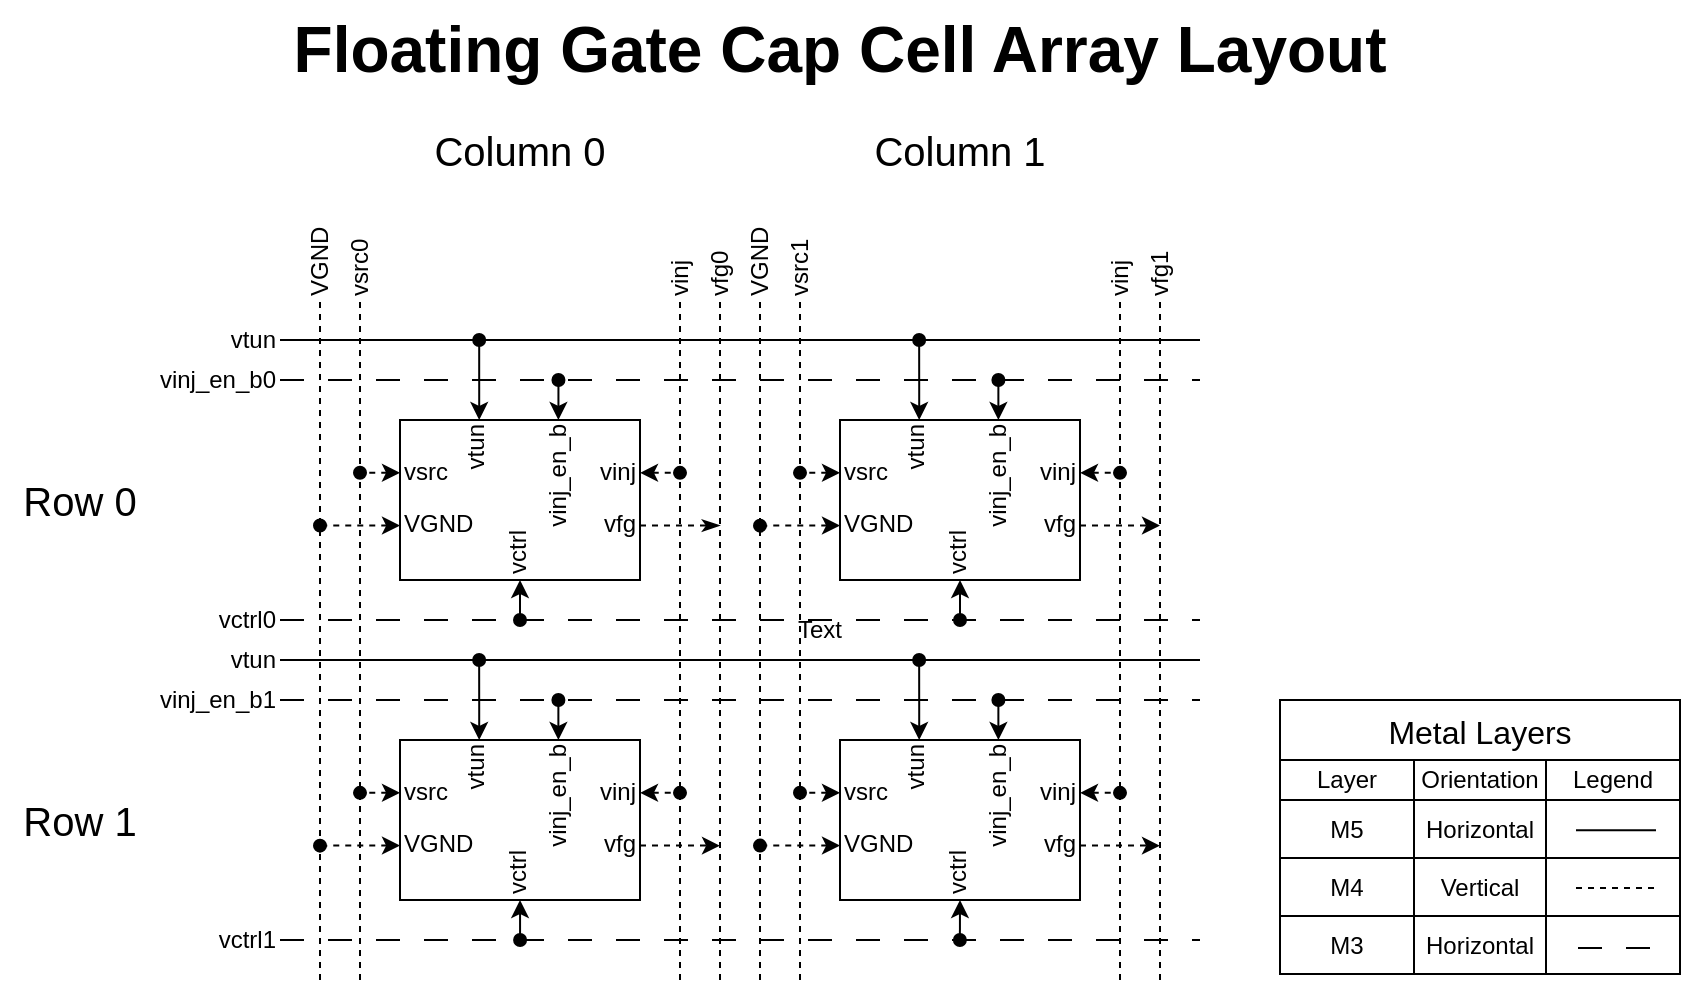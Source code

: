 <mxfile version="24.4.8" type="device">
  <diagram name="Page-1" id="WP8amh1ac4-oa1NOGIcv">
    <mxGraphModel dx="1500" dy="887" grid="1" gridSize="10" guides="1" tooltips="1" connect="1" arrows="1" fold="1" page="1" pageScale="1" pageWidth="1100" pageHeight="850" math="0" shadow="0">
      <root>
        <mxCell id="0" />
        <mxCell id="1" parent="0" />
        <mxCell id="0PVyEQNVEW0dhHPFvjW6-4" value="" style="endArrow=none;html=1;rounded=0;dashed=1;endFill=0;" edge="1" parent="1">
          <mxGeometry width="50" height="50" relative="1" as="geometry">
            <mxPoint x="460" y="520" as="sourcePoint" />
            <mxPoint x="460" y="180" as="targetPoint" />
          </mxGeometry>
        </mxCell>
        <mxCell id="0PVyEQNVEW0dhHPFvjW6-7" value="" style="endArrow=none;html=1;rounded=0;dashed=1;endFill=0;" edge="1" parent="1">
          <mxGeometry width="50" height="50" relative="1" as="geometry">
            <mxPoint x="300" y="520" as="sourcePoint" />
            <mxPoint x="300" y="180" as="targetPoint" />
          </mxGeometry>
        </mxCell>
        <mxCell id="0PVyEQNVEW0dhHPFvjW6-8" value="" style="endArrow=none;html=1;rounded=0;dashed=1;dashPattern=12 12;endFill=0;" edge="1" parent="1">
          <mxGeometry width="50" height="50" relative="1" as="geometry">
            <mxPoint x="260" y="220" as="sourcePoint" />
            <mxPoint x="720" y="220" as="targetPoint" />
          </mxGeometry>
        </mxCell>
        <mxCell id="0PVyEQNVEW0dhHPFvjW6-9" value="" style="endArrow=none;html=1;rounded=0;dashed=1;dashPattern=12 12;endFill=0;" edge="1" parent="1">
          <mxGeometry width="50" height="50" relative="1" as="geometry">
            <mxPoint x="260" y="340" as="sourcePoint" />
            <mxPoint x="720" y="340" as="targetPoint" />
          </mxGeometry>
        </mxCell>
        <mxCell id="0PVyEQNVEW0dhHPFvjW6-44" value="" style="endArrow=none;html=1;rounded=0;endFill=0;" edge="1" parent="1">
          <mxGeometry width="50" height="50" relative="1" as="geometry">
            <mxPoint x="260" y="200" as="sourcePoint" />
            <mxPoint x="720" y="200" as="targetPoint" />
          </mxGeometry>
        </mxCell>
        <mxCell id="0PVyEQNVEW0dhHPFvjW6-48" value="" style="group" vertex="1" connectable="0" parent="1">
          <mxGeometry x="760" y="380" width="200" height="137" as="geometry" />
        </mxCell>
        <mxCell id="0PVyEQNVEW0dhHPFvjW6-27" value="Metal Layers" style="shape=table;startSize=30;container=1;collapsible=0;childLayout=tableLayout;strokeColor=default;fontSize=16;fillColor=default;swimlaneHead=1;" vertex="1" parent="0PVyEQNVEW0dhHPFvjW6-48">
          <mxGeometry width="200" height="137" as="geometry" />
        </mxCell>
        <mxCell id="0PVyEQNVEW0dhHPFvjW6-28" value="" style="shape=tableRow;horizontal=0;startSize=0;swimlaneHead=0;swimlaneBody=0;strokeColor=inherit;top=0;left=0;bottom=0;right=0;collapsible=0;dropTarget=0;fillColor=none;points=[[0,0.5],[1,0.5]];portConstraint=eastwest;fontSize=16;" vertex="1" parent="0PVyEQNVEW0dhHPFvjW6-27">
          <mxGeometry y="30" width="200" height="20" as="geometry" />
        </mxCell>
        <mxCell id="0PVyEQNVEW0dhHPFvjW6-29" value="Layer" style="shape=partialRectangle;html=1;whiteSpace=wrap;connectable=0;strokeColor=default;overflow=hidden;fillColor=none;top=0;left=0;bottom=0;right=0;pointerEvents=1;fontSize=12;" vertex="1" parent="0PVyEQNVEW0dhHPFvjW6-28">
          <mxGeometry width="67" height="20" as="geometry">
            <mxRectangle width="67" height="20" as="alternateBounds" />
          </mxGeometry>
        </mxCell>
        <mxCell id="0PVyEQNVEW0dhHPFvjW6-30" value="Orientation" style="shape=partialRectangle;html=1;whiteSpace=wrap;connectable=0;strokeColor=default;overflow=hidden;fillColor=none;top=0;left=0;bottom=0;right=0;pointerEvents=1;fontSize=12;" vertex="1" parent="0PVyEQNVEW0dhHPFvjW6-28">
          <mxGeometry x="67" width="66" height="20" as="geometry">
            <mxRectangle width="66" height="20" as="alternateBounds" />
          </mxGeometry>
        </mxCell>
        <mxCell id="0PVyEQNVEW0dhHPFvjW6-31" value="Legend" style="shape=partialRectangle;html=1;whiteSpace=wrap;connectable=0;strokeColor=default;overflow=hidden;fillColor=none;top=0;left=0;bottom=0;right=0;pointerEvents=1;fontSize=12;" vertex="1" parent="0PVyEQNVEW0dhHPFvjW6-28">
          <mxGeometry x="133" width="67" height="20" as="geometry">
            <mxRectangle width="67" height="20" as="alternateBounds" />
          </mxGeometry>
        </mxCell>
        <mxCell id="0PVyEQNVEW0dhHPFvjW6-40" style="shape=tableRow;horizontal=0;startSize=0;swimlaneHead=0;swimlaneBody=0;strokeColor=inherit;top=0;left=0;bottom=0;right=0;collapsible=0;dropTarget=0;fillColor=none;points=[[0,0.5],[1,0.5]];portConstraint=eastwest;fontSize=16;" vertex="1" parent="0PVyEQNVEW0dhHPFvjW6-27">
          <mxGeometry y="50" width="200" height="29" as="geometry" />
        </mxCell>
        <mxCell id="0PVyEQNVEW0dhHPFvjW6-41" value="M5" style="shape=partialRectangle;html=1;whiteSpace=wrap;connectable=0;strokeColor=inherit;overflow=hidden;fillColor=none;top=0;left=0;bottom=0;right=0;pointerEvents=1;fontSize=12;" vertex="1" parent="0PVyEQNVEW0dhHPFvjW6-40">
          <mxGeometry width="67" height="29" as="geometry">
            <mxRectangle width="67" height="29" as="alternateBounds" />
          </mxGeometry>
        </mxCell>
        <mxCell id="0PVyEQNVEW0dhHPFvjW6-42" value="Horizontal" style="shape=partialRectangle;html=1;whiteSpace=wrap;connectable=0;strokeColor=inherit;overflow=hidden;fillColor=none;top=0;left=0;bottom=0;right=0;pointerEvents=1;fontSize=12;" vertex="1" parent="0PVyEQNVEW0dhHPFvjW6-40">
          <mxGeometry x="67" width="66" height="29" as="geometry">
            <mxRectangle width="66" height="29" as="alternateBounds" />
          </mxGeometry>
        </mxCell>
        <mxCell id="0PVyEQNVEW0dhHPFvjW6-43" style="shape=partialRectangle;html=1;whiteSpace=wrap;connectable=0;strokeColor=inherit;overflow=hidden;fillColor=none;top=0;left=0;bottom=0;right=0;pointerEvents=1;fontSize=12;" vertex="1" parent="0PVyEQNVEW0dhHPFvjW6-40">
          <mxGeometry x="133" width="67" height="29" as="geometry">
            <mxRectangle width="67" height="29" as="alternateBounds" />
          </mxGeometry>
        </mxCell>
        <mxCell id="0PVyEQNVEW0dhHPFvjW6-32" value="" style="shape=tableRow;horizontal=0;startSize=0;swimlaneHead=0;swimlaneBody=0;strokeColor=inherit;top=0;left=0;bottom=0;right=0;collapsible=0;dropTarget=0;fillColor=none;points=[[0,0.5],[1,0.5]];portConstraint=eastwest;fontSize=16;" vertex="1" parent="0PVyEQNVEW0dhHPFvjW6-27">
          <mxGeometry y="79" width="200" height="29" as="geometry" />
        </mxCell>
        <mxCell id="0PVyEQNVEW0dhHPFvjW6-33" value="M4" style="shape=partialRectangle;html=1;whiteSpace=wrap;connectable=0;strokeColor=inherit;overflow=hidden;fillColor=none;top=0;left=0;bottom=0;right=0;pointerEvents=1;fontSize=12;" vertex="1" parent="0PVyEQNVEW0dhHPFvjW6-32">
          <mxGeometry width="67" height="29" as="geometry">
            <mxRectangle width="67" height="29" as="alternateBounds" />
          </mxGeometry>
        </mxCell>
        <mxCell id="0PVyEQNVEW0dhHPFvjW6-34" value="Vertical" style="shape=partialRectangle;html=1;whiteSpace=wrap;connectable=0;strokeColor=inherit;overflow=hidden;fillColor=none;top=0;left=0;bottom=0;right=0;pointerEvents=1;fontSize=12;" vertex="1" parent="0PVyEQNVEW0dhHPFvjW6-32">
          <mxGeometry x="67" width="66" height="29" as="geometry">
            <mxRectangle width="66" height="29" as="alternateBounds" />
          </mxGeometry>
        </mxCell>
        <mxCell id="0PVyEQNVEW0dhHPFvjW6-35" value="" style="shape=partialRectangle;html=1;whiteSpace=wrap;connectable=0;strokeColor=inherit;overflow=hidden;fillColor=none;top=0;left=0;bottom=0;right=0;pointerEvents=1;fontSize=12;" vertex="1" parent="0PVyEQNVEW0dhHPFvjW6-32">
          <mxGeometry x="133" width="67" height="29" as="geometry">
            <mxRectangle width="67" height="29" as="alternateBounds" />
          </mxGeometry>
        </mxCell>
        <mxCell id="0PVyEQNVEW0dhHPFvjW6-36" value="" style="shape=tableRow;horizontal=0;startSize=0;swimlaneHead=0;swimlaneBody=0;strokeColor=inherit;top=0;left=0;bottom=0;right=0;collapsible=0;dropTarget=0;fillColor=none;points=[[0,0.5],[1,0.5]];portConstraint=eastwest;fontSize=16;" vertex="1" parent="0PVyEQNVEW0dhHPFvjW6-27">
          <mxGeometry y="108" width="200" height="29" as="geometry" />
        </mxCell>
        <mxCell id="0PVyEQNVEW0dhHPFvjW6-37" value="M3" style="shape=partialRectangle;html=1;whiteSpace=wrap;connectable=0;strokeColor=inherit;overflow=hidden;fillColor=none;top=0;left=0;bottom=0;right=0;pointerEvents=1;fontSize=12;" vertex="1" parent="0PVyEQNVEW0dhHPFvjW6-36">
          <mxGeometry width="67" height="29" as="geometry">
            <mxRectangle width="67" height="29" as="alternateBounds" />
          </mxGeometry>
        </mxCell>
        <mxCell id="0PVyEQNVEW0dhHPFvjW6-38" value="Horizontal" style="shape=partialRectangle;html=1;whiteSpace=wrap;connectable=0;strokeColor=inherit;overflow=hidden;fillColor=none;top=0;left=0;bottom=0;right=0;pointerEvents=1;fontSize=12;" vertex="1" parent="0PVyEQNVEW0dhHPFvjW6-36">
          <mxGeometry x="67" width="66" height="29" as="geometry">
            <mxRectangle width="66" height="29" as="alternateBounds" />
          </mxGeometry>
        </mxCell>
        <mxCell id="0PVyEQNVEW0dhHPFvjW6-39" value="" style="shape=partialRectangle;html=1;whiteSpace=wrap;connectable=0;strokeColor=inherit;overflow=hidden;fillColor=none;top=0;left=0;bottom=0;right=0;pointerEvents=1;fontSize=12;" vertex="1" parent="0PVyEQNVEW0dhHPFvjW6-36">
          <mxGeometry x="133" width="67" height="29" as="geometry">
            <mxRectangle width="67" height="29" as="alternateBounds" />
          </mxGeometry>
        </mxCell>
        <mxCell id="0PVyEQNVEW0dhHPFvjW6-45" value="" style="endArrow=none;html=1;rounded=0;endFill=0;" edge="1" parent="0PVyEQNVEW0dhHPFvjW6-48">
          <mxGeometry width="50" height="50" relative="1" as="geometry">
            <mxPoint x="148" y="65.16" as="sourcePoint" />
            <mxPoint x="188" y="65.16" as="targetPoint" />
          </mxGeometry>
        </mxCell>
        <mxCell id="0PVyEQNVEW0dhHPFvjW6-46" value="" style="endArrow=none;html=1;rounded=0;dashed=1;endFill=0;" edge="1" parent="0PVyEQNVEW0dhHPFvjW6-48">
          <mxGeometry width="50" height="50" relative="1" as="geometry">
            <mxPoint x="148" y="94" as="sourcePoint" />
            <mxPoint x="188" y="94" as="targetPoint" />
          </mxGeometry>
        </mxCell>
        <mxCell id="0PVyEQNVEW0dhHPFvjW6-47" value="" style="endArrow=none;html=1;rounded=0;dashed=1;dashPattern=12 12;endFill=0;" edge="1" parent="0PVyEQNVEW0dhHPFvjW6-48">
          <mxGeometry width="50" height="50" relative="1" as="geometry">
            <mxPoint x="149" y="124" as="sourcePoint" />
            <mxPoint x="189" y="124" as="targetPoint" />
          </mxGeometry>
        </mxCell>
        <mxCell id="0PVyEQNVEW0dhHPFvjW6-74" value="" style="endArrow=none;html=1;rounded=0;endFill=0;" edge="1" parent="1">
          <mxGeometry width="50" height="50" relative="1" as="geometry">
            <mxPoint x="260" y="360" as="sourcePoint" />
            <mxPoint x="720" y="360" as="targetPoint" />
          </mxGeometry>
        </mxCell>
        <mxCell id="0PVyEQNVEW0dhHPFvjW6-75" value="" style="endArrow=none;html=1;rounded=0;dashed=1;dashPattern=12 12;endFill=0;" edge="1" parent="1">
          <mxGeometry width="50" height="50" relative="1" as="geometry">
            <mxPoint x="260" y="380" as="sourcePoint" />
            <mxPoint x="720" y="380" as="targetPoint" />
          </mxGeometry>
        </mxCell>
        <mxCell id="0PVyEQNVEW0dhHPFvjW6-76" value="" style="endArrow=none;html=1;rounded=0;dashed=1;endFill=0;" edge="1" parent="1">
          <mxGeometry width="50" height="50" relative="1" as="geometry">
            <mxPoint x="480" y="520" as="sourcePoint" />
            <mxPoint x="480" y="180" as="targetPoint" />
          </mxGeometry>
        </mxCell>
        <mxCell id="0PVyEQNVEW0dhHPFvjW6-77" value="" style="endArrow=none;html=1;rounded=0;dashed=1;endFill=0;" edge="1" parent="1">
          <mxGeometry width="50" height="50" relative="1" as="geometry">
            <mxPoint x="680" y="520" as="sourcePoint" />
            <mxPoint x="680" y="180" as="targetPoint" />
          </mxGeometry>
        </mxCell>
        <mxCell id="0PVyEQNVEW0dhHPFvjW6-78" value="" style="endArrow=none;html=1;rounded=0;dashed=1;dashPattern=12 12;endFill=0;" edge="1" parent="1">
          <mxGeometry width="50" height="50" relative="1" as="geometry">
            <mxPoint x="260" y="500" as="sourcePoint" />
            <mxPoint x="720" y="500" as="targetPoint" />
          </mxGeometry>
        </mxCell>
        <mxCell id="0PVyEQNVEW0dhHPFvjW6-83" value="" style="endArrow=none;html=1;rounded=0;dashed=1;endFill=0;" edge="1" parent="1">
          <mxGeometry width="50" height="50" relative="1" as="geometry">
            <mxPoint x="280" y="520" as="sourcePoint" />
            <mxPoint x="280" y="180" as="targetPoint" />
          </mxGeometry>
        </mxCell>
        <mxCell id="0PVyEQNVEW0dhHPFvjW6-80" style="edgeStyle=orthogonalEdgeStyle;rounded=0;orthogonalLoop=1;jettySize=auto;html=1;exitX=0.33;exitY=0;exitDx=0;exitDy=0;exitPerimeter=0;startArrow=classic;startFill=1;endArrow=oval;endFill=1;" edge="1" parent="1" source="0PVyEQNVEW0dhHPFvjW6-1">
          <mxGeometry relative="1" as="geometry">
            <mxPoint x="359.597" y="200" as="targetPoint" />
          </mxGeometry>
        </mxCell>
        <mxCell id="0PVyEQNVEW0dhHPFvjW6-81" style="edgeStyle=orthogonalEdgeStyle;rounded=0;orthogonalLoop=1;jettySize=auto;html=1;exitX=0.66;exitY=0;exitDx=0;exitDy=0;exitPerimeter=0;endArrow=oval;endFill=1;startArrow=classic;startFill=1;dashed=1;dashPattern=12 12;" edge="1" parent="1" source="0PVyEQNVEW0dhHPFvjW6-1">
          <mxGeometry relative="1" as="geometry">
            <mxPoint x="399.231" y="220" as="targetPoint" />
          </mxGeometry>
        </mxCell>
        <mxCell id="0PVyEQNVEW0dhHPFvjW6-84" style="edgeStyle=orthogonalEdgeStyle;rounded=0;orthogonalLoop=1;jettySize=auto;html=1;exitX=0;exitY=0.33;exitDx=0;exitDy=0;exitPerimeter=0;startArrow=classic;startFill=1;endArrow=oval;endFill=1;dashed=1;" edge="1" parent="1" source="0PVyEQNVEW0dhHPFvjW6-1">
          <mxGeometry relative="1" as="geometry">
            <mxPoint x="300" y="266.363" as="targetPoint" />
          </mxGeometry>
        </mxCell>
        <mxCell id="0PVyEQNVEW0dhHPFvjW6-85" style="edgeStyle=orthogonalEdgeStyle;rounded=0;orthogonalLoop=1;jettySize=auto;html=1;exitX=0;exitY=0.66;exitDx=0;exitDy=0;exitPerimeter=0;startArrow=classic;startFill=1;endArrow=oval;endFill=1;dashed=1;" edge="1" parent="1" source="0PVyEQNVEW0dhHPFvjW6-1">
          <mxGeometry relative="1" as="geometry">
            <mxPoint x="280" y="292.772" as="targetPoint" />
          </mxGeometry>
        </mxCell>
        <mxCell id="0PVyEQNVEW0dhHPFvjW6-87" style="edgeStyle=orthogonalEdgeStyle;rounded=0;orthogonalLoop=1;jettySize=auto;html=1;exitX=0.5;exitY=1;exitDx=0;exitDy=0;exitPerimeter=0;dashed=1;dashPattern=12 12;endArrow=oval;endFill=1;startArrow=classic;startFill=1;" edge="1" parent="1" source="0PVyEQNVEW0dhHPFvjW6-1">
          <mxGeometry relative="1" as="geometry">
            <mxPoint x="380" y="340" as="targetPoint" />
          </mxGeometry>
        </mxCell>
        <mxCell id="0PVyEQNVEW0dhHPFvjW6-89" value="" style="group" vertex="1" connectable="0" parent="1">
          <mxGeometry x="320" y="240" width="120" height="80" as="geometry" />
        </mxCell>
        <mxCell id="0PVyEQNVEW0dhHPFvjW6-119" style="edgeStyle=orthogonalEdgeStyle;rounded=0;orthogonalLoop=1;jettySize=auto;html=1;exitX=1;exitY=0.33;exitDx=0;exitDy=0;exitPerimeter=0;startArrow=classic;startFill=1;endArrow=oval;endFill=1;dashed=1;" edge="1" parent="0PVyEQNVEW0dhHPFvjW6-89" source="0PVyEQNVEW0dhHPFvjW6-1">
          <mxGeometry relative="1" as="geometry">
            <mxPoint x="140" y="26.42" as="targetPoint" />
          </mxGeometry>
        </mxCell>
        <mxCell id="0PVyEQNVEW0dhHPFvjW6-120" style="edgeStyle=orthogonalEdgeStyle;rounded=0;orthogonalLoop=1;jettySize=auto;html=1;exitX=1;exitY=0.66;exitDx=0;exitDy=0;exitPerimeter=0;startArrow=none;startFill=0;endArrow=classicThin;endFill=1;dashed=1;" edge="1" parent="0PVyEQNVEW0dhHPFvjW6-89" source="0PVyEQNVEW0dhHPFvjW6-1">
          <mxGeometry relative="1" as="geometry">
            <mxPoint x="160" y="52.791" as="targetPoint" />
          </mxGeometry>
        </mxCell>
        <mxCell id="0PVyEQNVEW0dhHPFvjW6-1" value="" style="rounded=0;whiteSpace=wrap;html=1;points=[[0,0.33,0,0,0],[0,0.66,0,0,0],[0.33,0,0,0,0],[0.5,1,0,0,0],[0.66,0,0,0,0],[1,0.33,0,0,0],[1,0.66,0,0,0]];" vertex="1" parent="0PVyEQNVEW0dhHPFvjW6-89">
          <mxGeometry width="120" height="80" as="geometry" />
        </mxCell>
        <mxCell id="0PVyEQNVEW0dhHPFvjW6-2" value="vinj" style="text;html=1;align=right;verticalAlign=middle;whiteSpace=wrap;rounded=0;rotation=0;connectable=0;" vertex="1" parent="0PVyEQNVEW0dhHPFvjW6-89">
          <mxGeometry x="90" y="16" width="30" height="20" as="geometry" />
        </mxCell>
        <mxCell id="0PVyEQNVEW0dhHPFvjW6-3" value="vinj_en_b" style="text;html=1;align=right;verticalAlign=middle;whiteSpace=wrap;rounded=0;rotation=-90;connectable=0;" vertex="1" parent="0PVyEQNVEW0dhHPFvjW6-89">
          <mxGeometry x="49" y="20" width="60" height="20" as="geometry" />
        </mxCell>
        <mxCell id="0PVyEQNVEW0dhHPFvjW6-5" value="vsrc" style="text;html=1;align=left;verticalAlign=middle;whiteSpace=wrap;rounded=0;rotation=0;connectable=0;" vertex="1" parent="0PVyEQNVEW0dhHPFvjW6-89">
          <mxGeometry y="16" width="30" height="20" as="geometry" />
        </mxCell>
        <mxCell id="0PVyEQNVEW0dhHPFvjW6-6" value="vctrl" style="text;html=1;align=left;verticalAlign=middle;whiteSpace=wrap;rounded=0;rotation=-90;connectable=0;" vertex="1" parent="0PVyEQNVEW0dhHPFvjW6-89">
          <mxGeometry x="44" y="54" width="30" height="20" as="geometry" />
        </mxCell>
        <mxCell id="0PVyEQNVEW0dhHPFvjW6-10" value="vtun" style="text;html=1;align=right;verticalAlign=middle;whiteSpace=wrap;rounded=0;rotation=-90;connectable=0;" vertex="1" parent="0PVyEQNVEW0dhHPFvjW6-89">
          <mxGeometry x="23" y="5" width="30" height="20" as="geometry" />
        </mxCell>
        <mxCell id="0PVyEQNVEW0dhHPFvjW6-12" value="VGND" style="text;html=1;align=left;verticalAlign=middle;whiteSpace=wrap;rounded=0;rotation=0;connectable=0;" vertex="1" parent="0PVyEQNVEW0dhHPFvjW6-89">
          <mxGeometry y="42" width="40" height="20" as="geometry" />
        </mxCell>
        <mxCell id="0PVyEQNVEW0dhHPFvjW6-88" value="vfg" style="text;html=1;align=right;verticalAlign=middle;whiteSpace=wrap;rounded=0;rotation=0;connectable=0;" vertex="1" parent="0PVyEQNVEW0dhHPFvjW6-89">
          <mxGeometry x="90" y="42" width="30" height="20" as="geometry" />
        </mxCell>
        <mxCell id="0PVyEQNVEW0dhHPFvjW6-90" value="" style="group" vertex="1" connectable="0" parent="1">
          <mxGeometry x="540" y="240" width="120" height="80" as="geometry" />
        </mxCell>
        <mxCell id="0PVyEQNVEW0dhHPFvjW6-126" style="edgeStyle=orthogonalEdgeStyle;rounded=0;orthogonalLoop=1;jettySize=auto;html=1;exitX=0;exitY=0.66;exitDx=0;exitDy=0;exitPerimeter=0;dashed=1;startArrow=classic;startFill=1;endArrow=oval;endFill=1;" edge="1" parent="0PVyEQNVEW0dhHPFvjW6-90" source="0PVyEQNVEW0dhHPFvjW6-91">
          <mxGeometry relative="1" as="geometry">
            <mxPoint x="-40" y="52.815" as="targetPoint" />
          </mxGeometry>
        </mxCell>
        <mxCell id="0PVyEQNVEW0dhHPFvjW6-127" style="edgeStyle=orthogonalEdgeStyle;rounded=0;orthogonalLoop=1;jettySize=auto;html=1;exitX=0;exitY=0.33;exitDx=0;exitDy=0;exitPerimeter=0;dashed=1;startArrow=classic;startFill=1;endArrow=oval;endFill=1;" edge="1" parent="0PVyEQNVEW0dhHPFvjW6-90" source="0PVyEQNVEW0dhHPFvjW6-91">
          <mxGeometry relative="1" as="geometry">
            <mxPoint x="-20" y="26.431" as="targetPoint" />
          </mxGeometry>
        </mxCell>
        <mxCell id="0PVyEQNVEW0dhHPFvjW6-129" style="edgeStyle=orthogonalEdgeStyle;rounded=0;orthogonalLoop=1;jettySize=auto;html=1;exitX=0.33;exitY=0;exitDx=0;exitDy=0;exitPerimeter=0;startArrow=classic;startFill=1;endArrow=oval;endFill=1;" edge="1" parent="0PVyEQNVEW0dhHPFvjW6-90" source="0PVyEQNVEW0dhHPFvjW6-91">
          <mxGeometry relative="1" as="geometry">
            <mxPoint x="39.574" y="-40" as="targetPoint" />
          </mxGeometry>
        </mxCell>
        <mxCell id="0PVyEQNVEW0dhHPFvjW6-130" style="edgeStyle=orthogonalEdgeStyle;rounded=0;orthogonalLoop=1;jettySize=auto;html=1;exitX=0.66;exitY=0;exitDx=0;exitDy=0;exitPerimeter=0;dashed=1;dashPattern=12 12;startArrow=classic;startFill=1;endArrow=oval;endFill=1;" edge="1" parent="0PVyEQNVEW0dhHPFvjW6-90" source="0PVyEQNVEW0dhHPFvjW6-91">
          <mxGeometry relative="1" as="geometry">
            <mxPoint x="79.204" y="-20" as="targetPoint" />
          </mxGeometry>
        </mxCell>
        <mxCell id="0PVyEQNVEW0dhHPFvjW6-131" style="edgeStyle=orthogonalEdgeStyle;rounded=0;orthogonalLoop=1;jettySize=auto;html=1;exitX=1;exitY=0.33;exitDx=0;exitDy=0;exitPerimeter=0;dashed=1;startArrow=classic;startFill=1;endArrow=oval;endFill=1;" edge="1" parent="0PVyEQNVEW0dhHPFvjW6-90" source="0PVyEQNVEW0dhHPFvjW6-91">
          <mxGeometry relative="1" as="geometry">
            <mxPoint x="140" y="26.431" as="targetPoint" />
          </mxGeometry>
        </mxCell>
        <mxCell id="0PVyEQNVEW0dhHPFvjW6-132" style="edgeStyle=orthogonalEdgeStyle;rounded=0;orthogonalLoop=1;jettySize=auto;html=1;exitX=1;exitY=0.66;exitDx=0;exitDy=0;exitPerimeter=0;dashed=1;" edge="1" parent="0PVyEQNVEW0dhHPFvjW6-90" source="0PVyEQNVEW0dhHPFvjW6-91">
          <mxGeometry relative="1" as="geometry">
            <mxPoint x="160" y="52.797" as="targetPoint" />
          </mxGeometry>
        </mxCell>
        <mxCell id="0PVyEQNVEW0dhHPFvjW6-133" style="edgeStyle=orthogonalEdgeStyle;rounded=0;orthogonalLoop=1;jettySize=auto;html=1;exitX=0.5;exitY=1;exitDx=0;exitDy=0;exitPerimeter=0;dashed=1;dashPattern=12 12;startArrow=classic;startFill=1;endArrow=oval;endFill=1;" edge="1" parent="0PVyEQNVEW0dhHPFvjW6-90" source="0PVyEQNVEW0dhHPFvjW6-91">
          <mxGeometry relative="1" as="geometry">
            <mxPoint x="60" y="100" as="targetPoint" />
          </mxGeometry>
        </mxCell>
        <mxCell id="0PVyEQNVEW0dhHPFvjW6-91" value="" style="rounded=0;whiteSpace=wrap;html=1;points=[[0,0.33,0,0,0],[0,0.66,0,0,0],[0.33,0,0,0,0],[0.5,1,0,0,0],[0.66,0,0,0,0],[1,0.33,0,0,0],[1,0.66,0,0,0]];" vertex="1" parent="0PVyEQNVEW0dhHPFvjW6-90">
          <mxGeometry width="120" height="80" as="geometry" />
        </mxCell>
        <mxCell id="0PVyEQNVEW0dhHPFvjW6-92" value="vinj" style="text;html=1;align=right;verticalAlign=middle;whiteSpace=wrap;rounded=0;rotation=0;connectable=0;" vertex="1" parent="0PVyEQNVEW0dhHPFvjW6-90">
          <mxGeometry x="90" y="16" width="30" height="20" as="geometry" />
        </mxCell>
        <mxCell id="0PVyEQNVEW0dhHPFvjW6-93" value="vinj_en_b" style="text;html=1;align=right;verticalAlign=middle;whiteSpace=wrap;rounded=0;rotation=-90;connectable=0;" vertex="1" parent="0PVyEQNVEW0dhHPFvjW6-90">
          <mxGeometry x="49" y="20" width="60" height="20" as="geometry" />
        </mxCell>
        <mxCell id="0PVyEQNVEW0dhHPFvjW6-94" value="vsrc" style="text;html=1;align=left;verticalAlign=middle;whiteSpace=wrap;rounded=0;rotation=0;connectable=0;" vertex="1" parent="0PVyEQNVEW0dhHPFvjW6-90">
          <mxGeometry y="16" width="30" height="20" as="geometry" />
        </mxCell>
        <mxCell id="0PVyEQNVEW0dhHPFvjW6-95" value="vctrl" style="text;html=1;align=left;verticalAlign=middle;whiteSpace=wrap;rounded=0;rotation=-90;connectable=0;" vertex="1" parent="0PVyEQNVEW0dhHPFvjW6-90">
          <mxGeometry x="44" y="54" width="30" height="20" as="geometry" />
        </mxCell>
        <mxCell id="0PVyEQNVEW0dhHPFvjW6-96" value="vtun" style="text;html=1;align=right;verticalAlign=middle;whiteSpace=wrap;rounded=0;rotation=-90;connectable=0;" vertex="1" parent="0PVyEQNVEW0dhHPFvjW6-90">
          <mxGeometry x="23" y="5" width="30" height="20" as="geometry" />
        </mxCell>
        <mxCell id="0PVyEQNVEW0dhHPFvjW6-97" value="VGND" style="text;html=1;align=left;verticalAlign=middle;whiteSpace=wrap;rounded=0;rotation=0;connectable=0;" vertex="1" parent="0PVyEQNVEW0dhHPFvjW6-90">
          <mxGeometry y="42" width="40" height="20" as="geometry" />
        </mxCell>
        <mxCell id="0PVyEQNVEW0dhHPFvjW6-98" value="vfg" style="text;html=1;align=right;verticalAlign=middle;whiteSpace=wrap;rounded=0;rotation=0;connectable=0;" vertex="1" parent="0PVyEQNVEW0dhHPFvjW6-90">
          <mxGeometry x="90" y="42" width="30" height="20" as="geometry" />
        </mxCell>
        <mxCell id="0PVyEQNVEW0dhHPFvjW6-99" value="" style="group" vertex="1" connectable="0" parent="1">
          <mxGeometry x="320" y="400" width="120" height="80" as="geometry" />
        </mxCell>
        <mxCell id="0PVyEQNVEW0dhHPFvjW6-141" style="edgeStyle=orthogonalEdgeStyle;rounded=0;orthogonalLoop=1;jettySize=auto;html=1;exitX=0.33;exitY=0;exitDx=0;exitDy=0;exitPerimeter=0;startArrow=classic;startFill=1;endArrow=oval;endFill=1;" edge="1" parent="0PVyEQNVEW0dhHPFvjW6-99" source="0PVyEQNVEW0dhHPFvjW6-100">
          <mxGeometry relative="1" as="geometry">
            <mxPoint x="39.574" y="-40" as="targetPoint" />
          </mxGeometry>
        </mxCell>
        <mxCell id="0PVyEQNVEW0dhHPFvjW6-142" style="edgeStyle=orthogonalEdgeStyle;rounded=0;orthogonalLoop=1;jettySize=auto;html=1;exitX=0.66;exitY=0;exitDx=0;exitDy=0;exitPerimeter=0;startArrow=classic;startFill=1;endArrow=oval;endFill=1;dashed=1;dashPattern=12 12;" edge="1" parent="0PVyEQNVEW0dhHPFvjW6-99" source="0PVyEQNVEW0dhHPFvjW6-100">
          <mxGeometry relative="1" as="geometry">
            <mxPoint x="79.204" y="-20" as="targetPoint" />
          </mxGeometry>
        </mxCell>
        <mxCell id="0PVyEQNVEW0dhHPFvjW6-143" style="edgeStyle=orthogonalEdgeStyle;rounded=0;orthogonalLoop=1;jettySize=auto;html=1;exitX=0;exitY=0.33;exitDx=0;exitDy=0;exitPerimeter=0;startArrow=classic;startFill=1;endArrow=oval;endFill=1;dashed=1;" edge="1" parent="0PVyEQNVEW0dhHPFvjW6-99" source="0PVyEQNVEW0dhHPFvjW6-100">
          <mxGeometry relative="1" as="geometry">
            <mxPoint x="-20" y="26.426" as="targetPoint" />
          </mxGeometry>
        </mxCell>
        <mxCell id="0PVyEQNVEW0dhHPFvjW6-144" style="edgeStyle=orthogonalEdgeStyle;rounded=0;orthogonalLoop=1;jettySize=auto;html=1;exitX=0;exitY=0.66;exitDx=0;exitDy=0;exitPerimeter=0;startArrow=classic;startFill=1;endArrow=oval;endFill=1;dashed=1;" edge="1" parent="0PVyEQNVEW0dhHPFvjW6-99" source="0PVyEQNVEW0dhHPFvjW6-100">
          <mxGeometry relative="1" as="geometry">
            <mxPoint x="-40" y="52.815" as="targetPoint" />
          </mxGeometry>
        </mxCell>
        <mxCell id="0PVyEQNVEW0dhHPFvjW6-145" style="edgeStyle=orthogonalEdgeStyle;rounded=0;orthogonalLoop=1;jettySize=auto;html=1;exitX=1;exitY=0.33;exitDx=0;exitDy=0;exitPerimeter=0;startArrow=classic;startFill=1;endArrow=oval;endFill=1;dashed=1;" edge="1" parent="0PVyEQNVEW0dhHPFvjW6-99" source="0PVyEQNVEW0dhHPFvjW6-100">
          <mxGeometry relative="1" as="geometry">
            <mxPoint x="140" y="26.426" as="targetPoint" />
          </mxGeometry>
        </mxCell>
        <mxCell id="0PVyEQNVEW0dhHPFvjW6-146" style="edgeStyle=orthogonalEdgeStyle;rounded=0;orthogonalLoop=1;jettySize=auto;html=1;exitX=1;exitY=0.66;exitDx=0;exitDy=0;exitPerimeter=0;dashed=1;" edge="1" parent="0PVyEQNVEW0dhHPFvjW6-99" source="0PVyEQNVEW0dhHPFvjW6-100">
          <mxGeometry relative="1" as="geometry">
            <mxPoint x="160" y="52.815" as="targetPoint" />
          </mxGeometry>
        </mxCell>
        <mxCell id="0PVyEQNVEW0dhHPFvjW6-147" style="edgeStyle=orthogonalEdgeStyle;rounded=0;orthogonalLoop=1;jettySize=auto;html=1;exitX=0.5;exitY=1;exitDx=0;exitDy=0;exitPerimeter=0;startArrow=classic;startFill=1;endArrow=oval;endFill=1;dashed=1;dashPattern=12 12;" edge="1" parent="0PVyEQNVEW0dhHPFvjW6-99" source="0PVyEQNVEW0dhHPFvjW6-100">
          <mxGeometry relative="1" as="geometry">
            <mxPoint x="60.047" y="100" as="targetPoint" />
          </mxGeometry>
        </mxCell>
        <mxCell id="0PVyEQNVEW0dhHPFvjW6-100" value="" style="rounded=0;whiteSpace=wrap;html=1;points=[[0,0.33,0,0,0],[0,0.66,0,0,0],[0.33,0,0,0,0],[0.5,1,0,0,0],[0.66,0,0,0,0],[1,0.33,0,0,0],[1,0.66,0,0,0]];" vertex="1" parent="0PVyEQNVEW0dhHPFvjW6-99">
          <mxGeometry width="120" height="80" as="geometry" />
        </mxCell>
        <mxCell id="0PVyEQNVEW0dhHPFvjW6-101" value="vinj" style="text;html=1;align=right;verticalAlign=middle;whiteSpace=wrap;rounded=0;rotation=0;connectable=0;" vertex="1" parent="0PVyEQNVEW0dhHPFvjW6-99">
          <mxGeometry x="90" y="16" width="30" height="20" as="geometry" />
        </mxCell>
        <mxCell id="0PVyEQNVEW0dhHPFvjW6-102" value="vinj_en_b" style="text;html=1;align=right;verticalAlign=middle;whiteSpace=wrap;rounded=0;rotation=-90;connectable=0;" vertex="1" parent="0PVyEQNVEW0dhHPFvjW6-99">
          <mxGeometry x="49" y="20" width="60" height="20" as="geometry" />
        </mxCell>
        <mxCell id="0PVyEQNVEW0dhHPFvjW6-103" value="vsrc" style="text;html=1;align=left;verticalAlign=middle;whiteSpace=wrap;rounded=0;rotation=0;connectable=0;" vertex="1" parent="0PVyEQNVEW0dhHPFvjW6-99">
          <mxGeometry y="16" width="30" height="20" as="geometry" />
        </mxCell>
        <mxCell id="0PVyEQNVEW0dhHPFvjW6-104" value="vctrl" style="text;html=1;align=left;verticalAlign=middle;whiteSpace=wrap;rounded=0;rotation=-90;connectable=0;" vertex="1" parent="0PVyEQNVEW0dhHPFvjW6-99">
          <mxGeometry x="44" y="54" width="30" height="20" as="geometry" />
        </mxCell>
        <mxCell id="0PVyEQNVEW0dhHPFvjW6-105" value="vtun" style="text;html=1;align=right;verticalAlign=middle;whiteSpace=wrap;rounded=0;rotation=-90;connectable=0;" vertex="1" parent="0PVyEQNVEW0dhHPFvjW6-99">
          <mxGeometry x="23" y="5" width="30" height="20" as="geometry" />
        </mxCell>
        <mxCell id="0PVyEQNVEW0dhHPFvjW6-106" value="VGND" style="text;html=1;align=left;verticalAlign=middle;whiteSpace=wrap;rounded=0;rotation=0;connectable=0;" vertex="1" parent="0PVyEQNVEW0dhHPFvjW6-99">
          <mxGeometry y="42" width="40" height="20" as="geometry" />
        </mxCell>
        <mxCell id="0PVyEQNVEW0dhHPFvjW6-107" value="vfg" style="text;html=1;align=right;verticalAlign=middle;whiteSpace=wrap;rounded=0;rotation=0;connectable=0;" vertex="1" parent="0PVyEQNVEW0dhHPFvjW6-99">
          <mxGeometry x="90" y="42" width="30" height="20" as="geometry" />
        </mxCell>
        <mxCell id="0PVyEQNVEW0dhHPFvjW6-108" value="" style="group" vertex="1" connectable="0" parent="1">
          <mxGeometry x="540" y="400" width="120" height="80" as="geometry" />
        </mxCell>
        <mxCell id="0PVyEQNVEW0dhHPFvjW6-134" style="edgeStyle=orthogonalEdgeStyle;rounded=0;orthogonalLoop=1;jettySize=auto;html=1;exitX=0.33;exitY=0;exitDx=0;exitDy=0;exitPerimeter=0;startArrow=classic;startFill=1;endArrow=oval;endFill=1;" edge="1" parent="0PVyEQNVEW0dhHPFvjW6-108" source="0PVyEQNVEW0dhHPFvjW6-109">
          <mxGeometry relative="1" as="geometry">
            <mxPoint x="39.574" y="-40" as="targetPoint" />
          </mxGeometry>
        </mxCell>
        <mxCell id="0PVyEQNVEW0dhHPFvjW6-135" style="edgeStyle=orthogonalEdgeStyle;rounded=0;orthogonalLoop=1;jettySize=auto;html=1;exitX=0.66;exitY=0;exitDx=0;exitDy=0;exitPerimeter=0;dashed=1;dashPattern=12 12;startArrow=classic;startFill=1;endArrow=oval;endFill=1;" edge="1" parent="0PVyEQNVEW0dhHPFvjW6-108" source="0PVyEQNVEW0dhHPFvjW6-109">
          <mxGeometry relative="1" as="geometry">
            <mxPoint x="79.204" y="-20" as="targetPoint" />
          </mxGeometry>
        </mxCell>
        <mxCell id="0PVyEQNVEW0dhHPFvjW6-136" style="edgeStyle=orthogonalEdgeStyle;rounded=0;orthogonalLoop=1;jettySize=auto;html=1;exitX=1;exitY=0.33;exitDx=0;exitDy=0;exitPerimeter=0;dashed=1;startArrow=classic;startFill=1;endArrow=oval;endFill=1;" edge="1" parent="0PVyEQNVEW0dhHPFvjW6-108" source="0PVyEQNVEW0dhHPFvjW6-109">
          <mxGeometry relative="1" as="geometry">
            <mxPoint x="140" y="26.426" as="targetPoint" />
          </mxGeometry>
        </mxCell>
        <mxCell id="0PVyEQNVEW0dhHPFvjW6-137" style="edgeStyle=orthogonalEdgeStyle;rounded=0;orthogonalLoop=1;jettySize=auto;html=1;exitX=1;exitY=0.66;exitDx=0;exitDy=0;exitPerimeter=0;dashed=1;" edge="1" parent="0PVyEQNVEW0dhHPFvjW6-108" source="0PVyEQNVEW0dhHPFvjW6-109">
          <mxGeometry relative="1" as="geometry">
            <mxPoint x="160" y="52.815" as="targetPoint" />
          </mxGeometry>
        </mxCell>
        <mxCell id="0PVyEQNVEW0dhHPFvjW6-138" style="edgeStyle=orthogonalEdgeStyle;rounded=0;orthogonalLoop=1;jettySize=auto;html=1;exitX=0;exitY=0.33;exitDx=0;exitDy=0;exitPerimeter=0;dashed=1;startArrow=classic;startFill=1;endArrow=oval;endFill=1;" edge="1" parent="0PVyEQNVEW0dhHPFvjW6-108" source="0PVyEQNVEW0dhHPFvjW6-109">
          <mxGeometry relative="1" as="geometry">
            <mxPoint x="-20" y="26.372" as="targetPoint" />
          </mxGeometry>
        </mxCell>
        <mxCell id="0PVyEQNVEW0dhHPFvjW6-139" style="edgeStyle=orthogonalEdgeStyle;rounded=0;orthogonalLoop=1;jettySize=auto;html=1;exitX=0;exitY=0.66;exitDx=0;exitDy=0;exitPerimeter=0;dashed=1;startArrow=classic;startFill=1;endArrow=oval;endFill=1;" edge="1" parent="0PVyEQNVEW0dhHPFvjW6-108" source="0PVyEQNVEW0dhHPFvjW6-109">
          <mxGeometry relative="1" as="geometry">
            <mxPoint x="-40" y="52.791" as="targetPoint" />
          </mxGeometry>
        </mxCell>
        <mxCell id="0PVyEQNVEW0dhHPFvjW6-140" style="edgeStyle=orthogonalEdgeStyle;rounded=0;orthogonalLoop=1;jettySize=auto;html=1;exitX=0.5;exitY=1;exitDx=0;exitDy=0;exitPerimeter=0;dashed=1;dashPattern=12 12;startArrow=classic;startFill=1;endArrow=oval;endFill=1;" edge="1" parent="0PVyEQNVEW0dhHPFvjW6-108" source="0PVyEQNVEW0dhHPFvjW6-109">
          <mxGeometry relative="1" as="geometry">
            <mxPoint x="59.94" y="100" as="targetPoint" />
          </mxGeometry>
        </mxCell>
        <mxCell id="0PVyEQNVEW0dhHPFvjW6-109" value="" style="rounded=0;whiteSpace=wrap;html=1;points=[[0,0.33,0,0,0],[0,0.66,0,0,0],[0.33,0,0,0,0],[0.5,1,0,0,0],[0.66,0,0,0,0],[1,0.33,0,0,0],[1,0.66,0,0,0]];" vertex="1" parent="0PVyEQNVEW0dhHPFvjW6-108">
          <mxGeometry width="120" height="80" as="geometry" />
        </mxCell>
        <mxCell id="0PVyEQNVEW0dhHPFvjW6-110" value="vinj" style="text;html=1;align=right;verticalAlign=middle;whiteSpace=wrap;rounded=0;rotation=0;connectable=0;" vertex="1" parent="0PVyEQNVEW0dhHPFvjW6-108">
          <mxGeometry x="90" y="16" width="30" height="20" as="geometry" />
        </mxCell>
        <mxCell id="0PVyEQNVEW0dhHPFvjW6-111" value="vinj_en_b" style="text;html=1;align=right;verticalAlign=middle;whiteSpace=wrap;rounded=0;rotation=-90;connectable=0;" vertex="1" parent="0PVyEQNVEW0dhHPFvjW6-108">
          <mxGeometry x="49" y="20" width="60" height="20" as="geometry" />
        </mxCell>
        <mxCell id="0PVyEQNVEW0dhHPFvjW6-112" value="vsrc" style="text;html=1;align=left;verticalAlign=middle;whiteSpace=wrap;rounded=0;rotation=0;connectable=0;" vertex="1" parent="0PVyEQNVEW0dhHPFvjW6-108">
          <mxGeometry y="16" width="30" height="20" as="geometry" />
        </mxCell>
        <mxCell id="0PVyEQNVEW0dhHPFvjW6-113" value="vctrl" style="text;html=1;align=left;verticalAlign=middle;whiteSpace=wrap;rounded=0;rotation=-90;connectable=0;" vertex="1" parent="0PVyEQNVEW0dhHPFvjW6-108">
          <mxGeometry x="44" y="54" width="30" height="20" as="geometry" />
        </mxCell>
        <mxCell id="0PVyEQNVEW0dhHPFvjW6-114" value="vtun" style="text;html=1;align=right;verticalAlign=middle;whiteSpace=wrap;rounded=0;rotation=-90;connectable=0;" vertex="1" parent="0PVyEQNVEW0dhHPFvjW6-108">
          <mxGeometry x="23" y="5" width="30" height="20" as="geometry" />
        </mxCell>
        <mxCell id="0PVyEQNVEW0dhHPFvjW6-115" value="VGND" style="text;html=1;align=left;verticalAlign=middle;whiteSpace=wrap;rounded=0;rotation=0;connectable=0;" vertex="1" parent="0PVyEQNVEW0dhHPFvjW6-108">
          <mxGeometry y="42" width="40" height="20" as="geometry" />
        </mxCell>
        <mxCell id="0PVyEQNVEW0dhHPFvjW6-116" value="vfg" style="text;html=1;align=right;verticalAlign=middle;whiteSpace=wrap;rounded=0;rotation=0;connectable=0;" vertex="1" parent="0PVyEQNVEW0dhHPFvjW6-108">
          <mxGeometry x="90" y="42" width="30" height="20" as="geometry" />
        </mxCell>
        <mxCell id="0PVyEQNVEW0dhHPFvjW6-117" value="" style="endArrow=none;html=1;rounded=0;dashed=1;endFill=0;" edge="1" parent="1">
          <mxGeometry width="50" height="50" relative="1" as="geometry">
            <mxPoint x="500" y="520" as="sourcePoint" />
            <mxPoint x="500" y="180" as="targetPoint" />
          </mxGeometry>
        </mxCell>
        <mxCell id="0PVyEQNVEW0dhHPFvjW6-118" value="" style="endArrow=none;html=1;rounded=0;dashed=1;endFill=0;" edge="1" parent="1">
          <mxGeometry width="50" height="50" relative="1" as="geometry">
            <mxPoint x="700" y="520" as="sourcePoint" />
            <mxPoint x="700" y="180" as="targetPoint" />
          </mxGeometry>
        </mxCell>
        <mxCell id="0PVyEQNVEW0dhHPFvjW6-125" value="" style="endArrow=none;html=1;rounded=0;dashed=1;endFill=0;" edge="1" parent="1">
          <mxGeometry width="50" height="50" relative="1" as="geometry">
            <mxPoint x="520" y="520" as="sourcePoint" />
            <mxPoint x="520" y="180" as="targetPoint" />
          </mxGeometry>
        </mxCell>
        <mxCell id="0PVyEQNVEW0dhHPFvjW6-150" value="Text" style="text;html=1;align=center;verticalAlign=middle;whiteSpace=wrap;rounded=0;" vertex="1" parent="1">
          <mxGeometry x="500" y="330" width="60" height="30" as="geometry" />
        </mxCell>
        <mxCell id="0PVyEQNVEW0dhHPFvjW6-153" value="VGND" style="text;html=1;align=left;verticalAlign=middle;whiteSpace=wrap;rounded=0;rotation=270;" vertex="1" parent="1">
          <mxGeometry x="255" y="145" width="50" height="20" as="geometry" />
        </mxCell>
        <mxCell id="0PVyEQNVEW0dhHPFvjW6-154" value="vsrc0" style="text;html=1;align=left;verticalAlign=middle;whiteSpace=wrap;rounded=0;rotation=270;" vertex="1" parent="1">
          <mxGeometry x="275" y="145" width="50" height="20" as="geometry" />
        </mxCell>
        <mxCell id="0PVyEQNVEW0dhHPFvjW6-155" value="vinj" style="text;html=1;align=left;verticalAlign=middle;whiteSpace=wrap;rounded=0;rotation=270;" vertex="1" parent="1">
          <mxGeometry x="435" y="145" width="50" height="20" as="geometry" />
        </mxCell>
        <mxCell id="0PVyEQNVEW0dhHPFvjW6-156" value="vfg0" style="text;html=1;align=left;verticalAlign=middle;whiteSpace=wrap;rounded=0;rotation=270;" vertex="1" parent="1">
          <mxGeometry x="455" y="145" width="50" height="20" as="geometry" />
        </mxCell>
        <mxCell id="0PVyEQNVEW0dhHPFvjW6-157" value="VGND" style="text;html=1;align=left;verticalAlign=middle;whiteSpace=wrap;rounded=0;rotation=270;" vertex="1" parent="1">
          <mxGeometry x="475" y="145" width="50" height="20" as="geometry" />
        </mxCell>
        <mxCell id="0PVyEQNVEW0dhHPFvjW6-158" value="vsrc1" style="text;html=1;align=left;verticalAlign=middle;whiteSpace=wrap;rounded=0;rotation=270;" vertex="1" parent="1">
          <mxGeometry x="495" y="145" width="50" height="20" as="geometry" />
        </mxCell>
        <mxCell id="0PVyEQNVEW0dhHPFvjW6-159" value="vinj" style="text;html=1;align=left;verticalAlign=middle;whiteSpace=wrap;rounded=0;rotation=270;" vertex="1" parent="1">
          <mxGeometry x="655" y="145" width="50" height="20" as="geometry" />
        </mxCell>
        <mxCell id="0PVyEQNVEW0dhHPFvjW6-160" value="vfg1" style="text;html=1;align=left;verticalAlign=middle;whiteSpace=wrap;rounded=0;rotation=270;" vertex="1" parent="1">
          <mxGeometry x="675" y="145" width="50" height="20" as="geometry" />
        </mxCell>
        <mxCell id="0PVyEQNVEW0dhHPFvjW6-161" value="vtun" style="text;html=1;align=right;verticalAlign=middle;whiteSpace=wrap;rounded=0;" vertex="1" parent="1">
          <mxGeometry x="190" y="190" width="70" height="20" as="geometry" />
        </mxCell>
        <mxCell id="0PVyEQNVEW0dhHPFvjW6-162" value="vinj_en_b0" style="text;html=1;align=right;verticalAlign=middle;whiteSpace=wrap;rounded=0;" vertex="1" parent="1">
          <mxGeometry x="190" y="210" width="70" height="20" as="geometry" />
        </mxCell>
        <mxCell id="0PVyEQNVEW0dhHPFvjW6-163" value="vctrl0" style="text;html=1;align=right;verticalAlign=middle;whiteSpace=wrap;rounded=0;" vertex="1" parent="1">
          <mxGeometry x="190" y="330" width="70" height="20" as="geometry" />
        </mxCell>
        <mxCell id="0PVyEQNVEW0dhHPFvjW6-164" value="vtun" style="text;html=1;align=right;verticalAlign=middle;whiteSpace=wrap;rounded=0;" vertex="1" parent="1">
          <mxGeometry x="190" y="350" width="70" height="20" as="geometry" />
        </mxCell>
        <mxCell id="0PVyEQNVEW0dhHPFvjW6-165" value="vinj_en_b1" style="text;html=1;align=right;verticalAlign=middle;whiteSpace=wrap;rounded=0;" vertex="1" parent="1">
          <mxGeometry x="190" y="370" width="70" height="20" as="geometry" />
        </mxCell>
        <mxCell id="0PVyEQNVEW0dhHPFvjW6-166" value="vctrl1" style="text;html=1;align=right;verticalAlign=middle;whiteSpace=wrap;rounded=0;" vertex="1" parent="1">
          <mxGeometry x="190" y="490" width="70" height="20" as="geometry" />
        </mxCell>
        <mxCell id="0PVyEQNVEW0dhHPFvjW6-167" value="Column 0" style="text;html=1;align=center;verticalAlign=middle;whiteSpace=wrap;rounded=0;fontSize=20;" vertex="1" parent="1">
          <mxGeometry x="320" y="90" width="120" height="30" as="geometry" />
        </mxCell>
        <mxCell id="0PVyEQNVEW0dhHPFvjW6-168" value="Column 1" style="text;html=1;align=center;verticalAlign=middle;whiteSpace=wrap;rounded=0;fontSize=20;" vertex="1" parent="1">
          <mxGeometry x="540" y="90" width="120" height="30" as="geometry" />
        </mxCell>
        <mxCell id="0PVyEQNVEW0dhHPFvjW6-169" value="Row 0" style="text;html=1;align=center;verticalAlign=middle;whiteSpace=wrap;rounded=0;fontSize=20;" vertex="1" parent="1">
          <mxGeometry x="120" y="265" width="80" height="30" as="geometry" />
        </mxCell>
        <mxCell id="0PVyEQNVEW0dhHPFvjW6-170" value="Row 1" style="text;html=1;align=center;verticalAlign=middle;whiteSpace=wrap;rounded=0;fontSize=20;" vertex="1" parent="1">
          <mxGeometry x="120" y="425" width="80" height="30" as="geometry" />
        </mxCell>
        <mxCell id="0PVyEQNVEW0dhHPFvjW6-171" value="Floating Gate Cap Cell Array Layout" style="text;html=1;align=center;verticalAlign=middle;whiteSpace=wrap;rounded=0;fontSize=32;fontStyle=1" vertex="1" parent="1">
          <mxGeometry x="120" y="30" width="840" height="50" as="geometry" />
        </mxCell>
      </root>
    </mxGraphModel>
  </diagram>
</mxfile>
